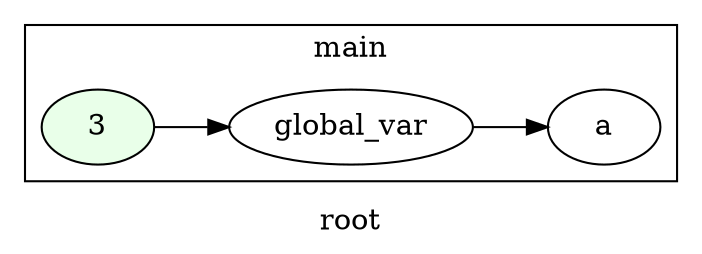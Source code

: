 digraph G
{
rankdir=LR;
label = "root";
subgraph cluster_1 {
label = "main";
parent = "G";
startinglines = "2_4_4";
	node_000001 [ label = "3", style=filled, fillcolor="#E9FFE9", startinglines=6 ]
	node_000002 [ label = "global_var", startingline=6 ]
	node_000003 [ label = "a", startingline=7 ]
}
	node_000001 -> node_000002
	node_000002 -> node_000003
}
